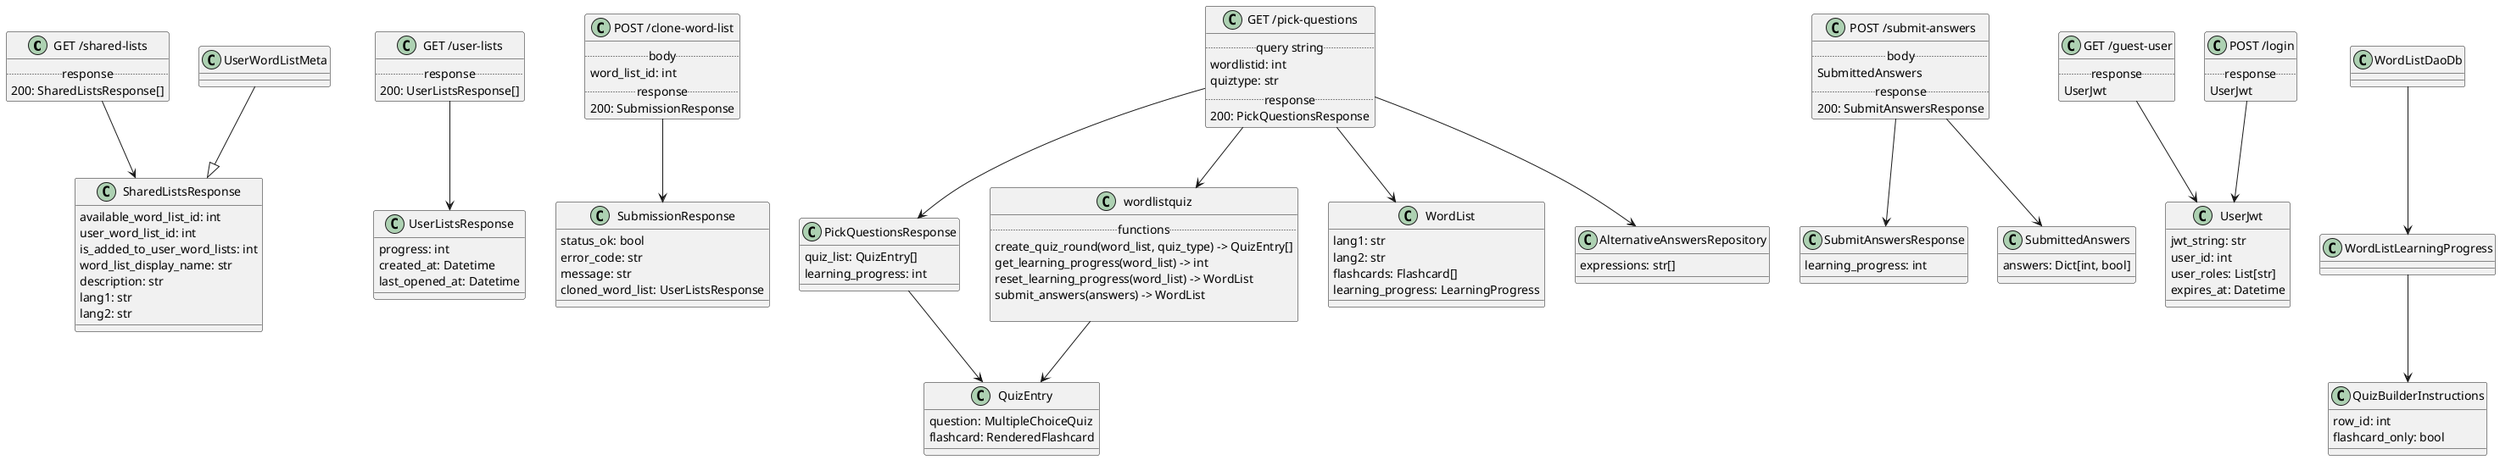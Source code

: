 
@startuml


' *****

"GET /shared-lists" --> SharedListsResponse

class "GET /shared-lists" {
   .. response ..
   200: SharedListsResponse[]
}

class SharedListsResponse {
    available_word_list_id: int
    user_word_list_id: int
    is_added_to_user_word_lists: int
    word_list_display_name: str
    description: str
    lang1: str
    lang2: str
}

' *****

"GET /user-lists" --> UserListsResponse
class "GET /user-lists" {
   .. response ..
   200: UserListsResponse[]
}

UserWordListMeta --|> SharedListsResponse
class UserListsResponse {

    progress: int
    created_at: Datetime
    last_opened_at: Datetime
}

"POST /clone-word-list" --> SubmissionResponse
class "POST /clone-word-list" {
   .. body ..
   word_list_id: int
   .. response ..
   200: SubmissionResponse
}

' *****

"GET /pick-questions" --> PickQuestionsResponse
PickQuestionsResponse --> QuizEntry
wordlistquiz --> QuizEntry

class "GET /pick-questions" {
   .. query string ..
   wordlistid: int
   quiztype: str
   .. response ..
   200: PickQuestionsResponse
}

class PickQuestionsResponse {
    quiz_list: QuizEntry[]
    learning_progress: int
}

class QuizEntry {
    question: MultipleChoiceQuiz
    flashcard: RenderedFlashcard
}

' *****
"POST /submit-answers" --> SubmitAnswersResponse
"POST /submit-answers" --> SubmittedAnswers

class "POST /submit-answers" {
   .. body ..
   SubmittedAnswers
   .. response ..
   200: SubmitAnswersResponse
}

class SubmissionResponse {
  status_ok: bool
  error_code: str
  message: str
  cloned_word_list: UserListsResponse
}

class SubmitAnswersResponse {
    learning_progress: int
}

class SubmittedAnswers {
    answers: Dict[int, bool]
}


' *****

"GET /guest-user" --> UserJwt

class "GET /guest-user" {
    .. response ..
    UserJwt
}
class UserJwt {
    jwt_string: str
    user_id: int
    user_roles: List[str]
    expires_at: Datetime
}

"POST /login" --> UserJwt
class "POST /login" {
    .. response ..
    UserJwt
}

' *****
' *****

"GET /pick-questions" --> wordlistquiz
"GET /pick-questions" --> WordList
"GET /pick-questions" --> AlternativeAnswersRepository

WordListDaoDb --> WordListLearningProgress
WordListLearningProgress --> QuizBuilderInstructions


class QuizBuilderInstructions {
    row_id: int
    flashcard_only: bool
}

class wordlistquiz {
    .. functions ..
    create_quiz_round(word_list, quiz_type) -> QuizEntry[]
    get_learning_progress(word_list) -> int
    reset_learning_progress(word_list) -> WordList
    submit_answers(answers) -> WordList

}

class WordList {
    lang1: str
    lang2: str
    flashcards: Flashcard[]
    learning_progress: LearningProgress
}

class AlternativeAnswersRepository {
    expressions: str[]
}

@enduml
